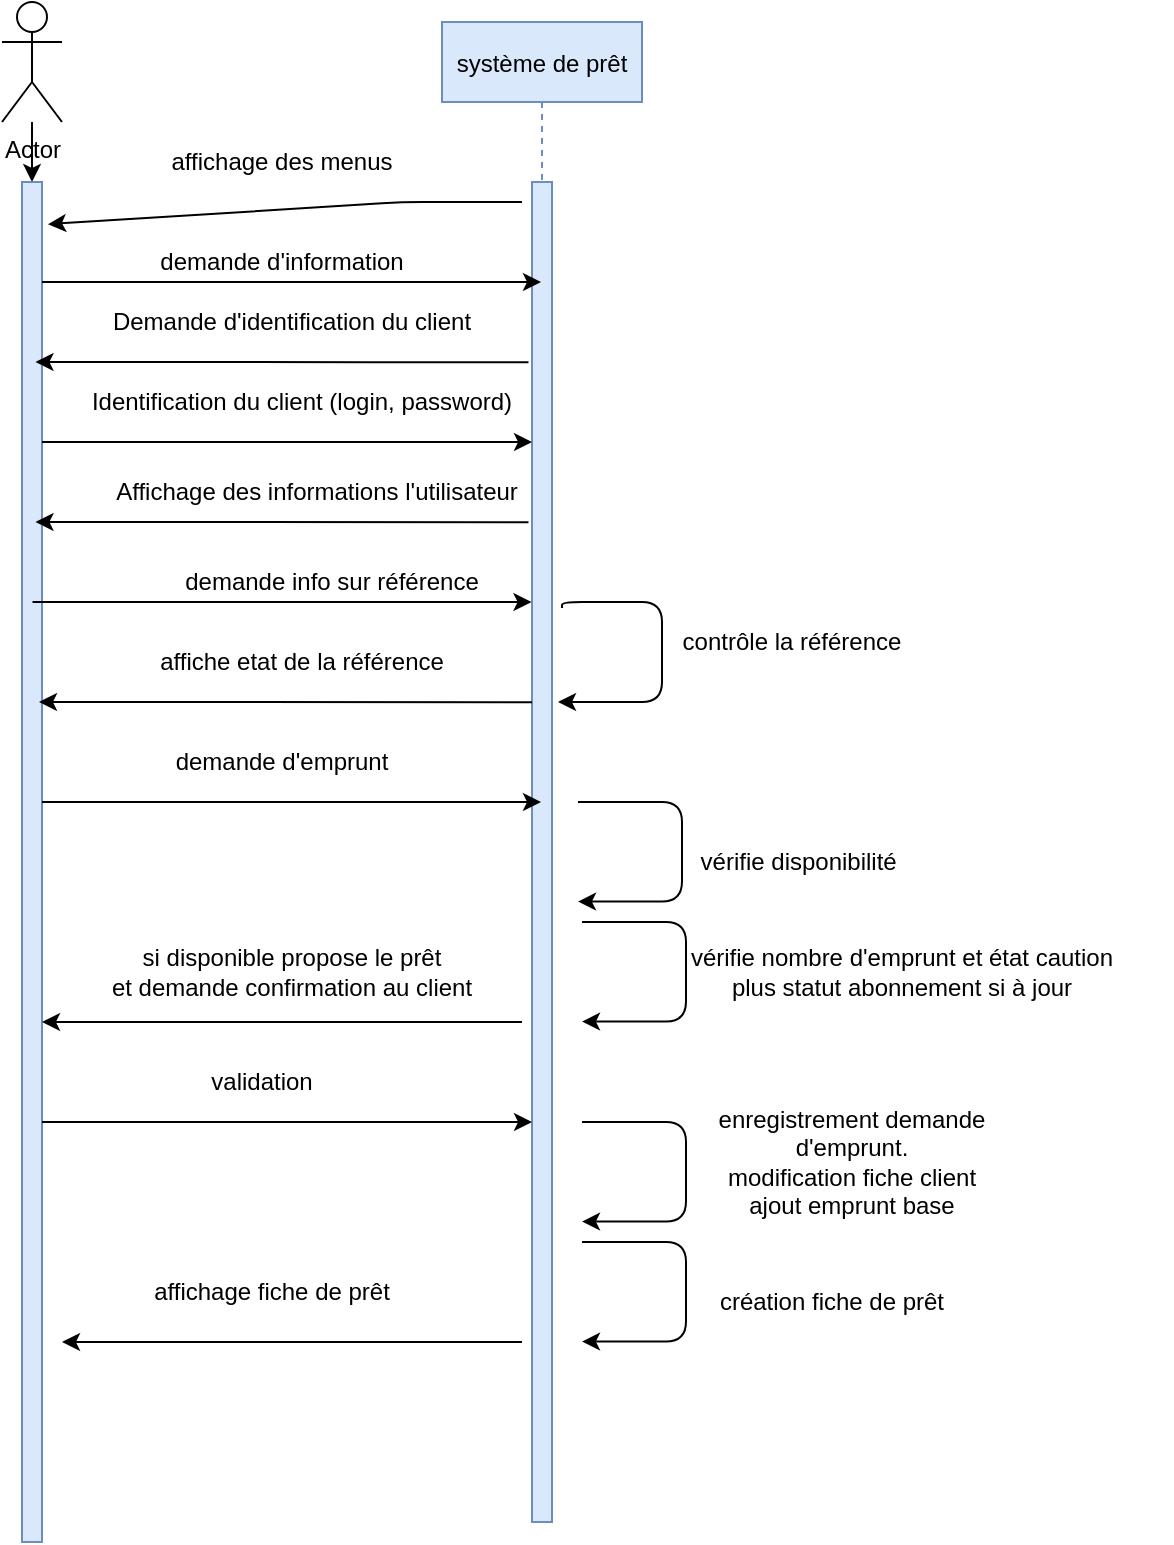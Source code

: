<mxfile version="13.9.9" type="device"><diagram id="kgpKYQtTHZ0yAKxKKP6v" name="Page-1"><mxGraphModel dx="1086" dy="806" grid="1" gridSize="10" guides="1" tooltips="1" connect="1" arrows="1" fold="1" page="1" pageScale="1" pageWidth="850" pageHeight="1100" math="0" shadow="0"><root><mxCell id="0"/><mxCell id="1" parent="0"/><mxCell id="3nuBFxr9cyL0pnOWT2aG-1" value="système de prêt" style="shape=umlLifeline;perimeter=lifelinePerimeter;container=1;collapsible=0;recursiveResize=0;rounded=0;shadow=0;strokeWidth=1;fillColor=#dae8fc;strokeColor=#6c8ebf;" parent="1" vertex="1"><mxGeometry x="370" y="230" width="100" height="300" as="geometry"/></mxCell><mxCell id="78gxtIDAQLX2qj0ahWQt-5" value="" style="edgeStyle=orthogonalEdgeStyle;rounded=0;orthogonalLoop=1;jettySize=auto;html=1;" edge="1" parent="1" source="78gxtIDAQLX2qj0ahWQt-1" target="78gxtIDAQLX2qj0ahWQt-2"><mxGeometry relative="1" as="geometry"/></mxCell><mxCell id="78gxtIDAQLX2qj0ahWQt-1" value="Actor" style="shape=umlActor;verticalLabelPosition=bottom;verticalAlign=top;html=1;outlineConnect=0;" vertex="1" parent="1"><mxGeometry x="150" y="220" width="30" height="60" as="geometry"/></mxCell><mxCell id="78gxtIDAQLX2qj0ahWQt-2" value="" style="points=[];perimeter=orthogonalPerimeter;rounded=0;shadow=0;strokeWidth=1;fillColor=#dae8fc;strokeColor=#6c8ebf;" vertex="1" parent="1"><mxGeometry x="160" y="310" width="10" height="680" as="geometry"/></mxCell><mxCell id="3nuBFxr9cyL0pnOWT2aG-2" value="" style="points=[];perimeter=orthogonalPerimeter;rounded=0;shadow=0;strokeWidth=1;fillColor=#dae8fc;strokeColor=#6c8ebf;" parent="1" vertex="1"><mxGeometry x="415" y="310" width="10" height="670" as="geometry"/></mxCell><mxCell id="78gxtIDAQLX2qj0ahWQt-6" value="" style="endArrow=classic;html=1;entryX=1.3;entryY=0.031;entryDx=0;entryDy=0;entryPerimeter=0;" edge="1" parent="1" target="78gxtIDAQLX2qj0ahWQt-2"><mxGeometry width="50" height="50" relative="1" as="geometry"><mxPoint x="410" y="320" as="sourcePoint"/><mxPoint x="450" y="390" as="targetPoint"/><Array as="points"><mxPoint x="350" y="320"/></Array></mxGeometry></mxCell><mxCell id="78gxtIDAQLX2qj0ahWQt-7" value="" style="endArrow=classic;html=1;fontSize=12;" edge="1" parent="1" target="3nuBFxr9cyL0pnOWT2aG-1"><mxGeometry width="50" height="50" relative="1" as="geometry"><mxPoint x="170" y="360" as="sourcePoint"/><mxPoint x="270" y="360" as="targetPoint"/></mxGeometry></mxCell><mxCell id="78gxtIDAQLX2qj0ahWQt-8" value="affichage des menus" style="text;html=1;strokeColor=none;fillColor=none;align=center;verticalAlign=middle;whiteSpace=wrap;rounded=0;fontSize=12;" vertex="1" parent="1"><mxGeometry x="220" y="290" width="140" height="20" as="geometry"/></mxCell><mxCell id="78gxtIDAQLX2qj0ahWQt-9" value="demande d'information" style="text;html=1;strokeColor=none;fillColor=none;align=center;verticalAlign=middle;whiteSpace=wrap;rounded=0;fontSize=12;" vertex="1" parent="1"><mxGeometry x="220" y="340" width="140" height="20" as="geometry"/></mxCell><mxCell id="78gxtIDAQLX2qj0ahWQt-10" value="" style="endArrow=classic;html=1;entryX=1.3;entryY=0.031;entryDx=0;entryDy=0;entryPerimeter=0;" edge="1" parent="1"><mxGeometry width="50" height="50" relative="1" as="geometry"><mxPoint x="413.25" y="400.08" as="sourcePoint"/><mxPoint x="166.75" y="400.0" as="targetPoint"/><Array as="points"><mxPoint x="343.75" y="400.08"/></Array></mxGeometry></mxCell><mxCell id="78gxtIDAQLX2qj0ahWQt-11" value="Demande d'identification du client" style="text;html=1;strokeColor=none;fillColor=none;align=center;verticalAlign=middle;whiteSpace=wrap;rounded=0;fontSize=12;" vertex="1" parent="1"><mxGeometry x="200" y="370" width="190" height="20" as="geometry"/></mxCell><mxCell id="78gxtIDAQLX2qj0ahWQt-13" value="" style="endArrow=classic;html=1;fontSize=12;" edge="1" parent="1"><mxGeometry width="50" height="50" relative="1" as="geometry"><mxPoint x="170" y="440" as="sourcePoint"/><mxPoint x="415" y="440" as="targetPoint"/></mxGeometry></mxCell><mxCell id="78gxtIDAQLX2qj0ahWQt-14" value="Identification du client (login, password)" style="text;html=1;strokeColor=none;fillColor=none;align=center;verticalAlign=middle;whiteSpace=wrap;rounded=0;fontSize=12;" vertex="1" parent="1"><mxGeometry x="185" y="410" width="230" height="20" as="geometry"/></mxCell><mxCell id="78gxtIDAQLX2qj0ahWQt-18" value="Affichage des informations l'utilisateur" style="text;html=1;strokeColor=none;fillColor=none;align=center;verticalAlign=middle;whiteSpace=wrap;rounded=0;fontSize=12;" vertex="1" parent="1"><mxGeometry x="150" y="455" width="315" height="20" as="geometry"/></mxCell><mxCell id="78gxtIDAQLX2qj0ahWQt-20" value="" style="endArrow=classic;html=1;fontSize=12;" edge="1" parent="1"><mxGeometry width="50" height="50" relative="1" as="geometry"><mxPoint x="165.25" y="520" as="sourcePoint"/><mxPoint x="414.75" y="520" as="targetPoint"/></mxGeometry></mxCell><mxCell id="78gxtIDAQLX2qj0ahWQt-21" value="demande info sur référence" style="text;html=1;strokeColor=none;fillColor=none;align=center;verticalAlign=middle;whiteSpace=wrap;rounded=0;fontSize=12;" vertex="1" parent="1"><mxGeometry x="220" y="500" width="190" height="20" as="geometry"/></mxCell><mxCell id="78gxtIDAQLX2qj0ahWQt-22" value="" style="endArrow=classic;html=1;entryX=1.3;entryY=0.031;entryDx=0;entryDy=0;entryPerimeter=0;" edge="1" parent="1"><mxGeometry width="50" height="50" relative="1" as="geometry"><mxPoint x="413.25" y="480.08" as="sourcePoint"/><mxPoint x="166.75" y="480" as="targetPoint"/><Array as="points"/></mxGeometry></mxCell><mxCell id="78gxtIDAQLX2qj0ahWQt-24" value="" style="edgeStyle=segmentEdgeStyle;endArrow=classic;html=1;fontSize=12;exitX=1.5;exitY=0.318;exitDx=0;exitDy=0;exitPerimeter=0;" edge="1" parent="1" source="3nuBFxr9cyL0pnOWT2aG-2"><mxGeometry width="50" height="50" relative="1" as="geometry"><mxPoint x="440" y="680" as="sourcePoint"/><mxPoint x="428" y="570" as="targetPoint"/><Array as="points"><mxPoint x="430" y="520"/><mxPoint x="480" y="520"/><mxPoint x="480" y="570"/></Array></mxGeometry></mxCell><mxCell id="78gxtIDAQLX2qj0ahWQt-25" value="contrôle la référence" style="text;html=1;strokeColor=none;fillColor=none;align=center;verticalAlign=middle;whiteSpace=wrap;rounded=0;fontSize=12;" vertex="1" parent="1"><mxGeometry x="410" y="530" width="270" height="20" as="geometry"/></mxCell><mxCell id="78gxtIDAQLX2qj0ahWQt-26" value="" style="endArrow=classic;html=1;entryX=1.3;entryY=0.031;entryDx=0;entryDy=0;entryPerimeter=0;" edge="1" parent="1"><mxGeometry width="50" height="50" relative="1" as="geometry"><mxPoint x="415" y="570.08" as="sourcePoint"/><mxPoint x="168.5" y="570" as="targetPoint"/><Array as="points"/></mxGeometry></mxCell><mxCell id="78gxtIDAQLX2qj0ahWQt-27" value="affiche etat de la référence" style="text;html=1;strokeColor=none;fillColor=none;align=center;verticalAlign=middle;whiteSpace=wrap;rounded=0;fontSize=12;" vertex="1" parent="1"><mxGeometry x="200" y="540" width="200" height="20" as="geometry"/></mxCell><mxCell id="78gxtIDAQLX2qj0ahWQt-28" value="demande d'emprunt" style="text;html=1;strokeColor=none;fillColor=none;align=center;verticalAlign=middle;whiteSpace=wrap;rounded=0;fontSize=12;" vertex="1" parent="1"><mxGeometry x="195" y="590" width="190" height="20" as="geometry"/></mxCell><mxCell id="78gxtIDAQLX2qj0ahWQt-29" value="" style="endArrow=classic;html=1;fontSize=12;" edge="1" parent="1"><mxGeometry width="50" height="50" relative="1" as="geometry"><mxPoint x="170" y="620" as="sourcePoint"/><mxPoint x="419.5" y="620" as="targetPoint"/></mxGeometry></mxCell><mxCell id="78gxtIDAQLX2qj0ahWQt-30" value="" style="edgeStyle=segmentEdgeStyle;endArrow=classic;html=1;fontSize=12;exitX=1.3;exitY=0.457;exitDx=0;exitDy=0;exitPerimeter=0;" edge="1" parent="1"><mxGeometry width="50" height="50" relative="1" as="geometry"><mxPoint x="438" y="620.02" as="sourcePoint"/><mxPoint x="438" y="669.8" as="targetPoint"/><Array as="points"><mxPoint x="490" y="619.8"/></Array></mxGeometry></mxCell><mxCell id="78gxtIDAQLX2qj0ahWQt-31" value="" style="edgeStyle=segmentEdgeStyle;endArrow=classic;html=1;fontSize=12;exitX=1.3;exitY=0.457;exitDx=0;exitDy=0;exitPerimeter=0;" edge="1" parent="1"><mxGeometry width="50" height="50" relative="1" as="geometry"><mxPoint x="440" y="680.02" as="sourcePoint"/><mxPoint x="440" y="729.8" as="targetPoint"/><Array as="points"><mxPoint x="492" y="679.8"/></Array></mxGeometry></mxCell><mxCell id="78gxtIDAQLX2qj0ahWQt-32" value="vérifie disponibilité&amp;nbsp;" style="text;html=1;strokeColor=none;fillColor=none;align=center;verticalAlign=middle;whiteSpace=wrap;rounded=0;fontSize=12;" vertex="1" parent="1"><mxGeometry x="415" y="640" width="270" height="20" as="geometry"/></mxCell><mxCell id="78gxtIDAQLX2qj0ahWQt-33" value="vérifie nombre d'emprunt et état caution&lt;br&gt;plus statut abonnement si à jour" style="text;html=1;strokeColor=none;fillColor=none;align=center;verticalAlign=middle;whiteSpace=wrap;rounded=0;fontSize=12;" vertex="1" parent="1"><mxGeometry x="465" y="670" width="270" height="70" as="geometry"/></mxCell><mxCell id="78gxtIDAQLX2qj0ahWQt-34" value="" style="endArrow=classic;html=1;fontSize=12;" edge="1" parent="1"><mxGeometry width="50" height="50" relative="1" as="geometry"><mxPoint x="410" y="730" as="sourcePoint"/><mxPoint x="170" y="730" as="targetPoint"/></mxGeometry></mxCell><mxCell id="78gxtIDAQLX2qj0ahWQt-35" value="si disponible propose le prêt&lt;br&gt;et demande confirmation au client" style="text;html=1;strokeColor=none;fillColor=none;align=center;verticalAlign=middle;whiteSpace=wrap;rounded=0;fontSize=12;" vertex="1" parent="1"><mxGeometry x="200" y="695" width="190" height="20" as="geometry"/></mxCell><mxCell id="78gxtIDAQLX2qj0ahWQt-36" value="" style="endArrow=classic;html=1;fontSize=12;" edge="1" parent="1"><mxGeometry width="50" height="50" relative="1" as="geometry"><mxPoint x="170" y="780" as="sourcePoint"/><mxPoint x="415" y="780" as="targetPoint"/></mxGeometry></mxCell><mxCell id="78gxtIDAQLX2qj0ahWQt-37" value="validation" style="text;html=1;strokeColor=none;fillColor=none;align=center;verticalAlign=middle;whiteSpace=wrap;rounded=0;fontSize=12;" vertex="1" parent="1"><mxGeometry x="260" y="750" width="40" height="20" as="geometry"/></mxCell><mxCell id="78gxtIDAQLX2qj0ahWQt-39" value="" style="edgeStyle=segmentEdgeStyle;endArrow=classic;html=1;fontSize=12;exitX=1.3;exitY=0.457;exitDx=0;exitDy=0;exitPerimeter=0;" edge="1" parent="1"><mxGeometry width="50" height="50" relative="1" as="geometry"><mxPoint x="440" y="780.02" as="sourcePoint"/><mxPoint x="440" y="829.8" as="targetPoint"/><Array as="points"><mxPoint x="492" y="779.8"/></Array></mxGeometry></mxCell><mxCell id="78gxtIDAQLX2qj0ahWQt-40" value="" style="edgeStyle=segmentEdgeStyle;endArrow=classic;html=1;fontSize=12;exitX=1.3;exitY=0.457;exitDx=0;exitDy=0;exitPerimeter=0;" edge="1" parent="1"><mxGeometry width="50" height="50" relative="1" as="geometry"><mxPoint x="440" y="840.02" as="sourcePoint"/><mxPoint x="440" y="889.8" as="targetPoint"/><Array as="points"><mxPoint x="492" y="839.8"/></Array></mxGeometry></mxCell><mxCell id="78gxtIDAQLX2qj0ahWQt-41" value="enregistrement demande d'emprunt.&lt;br&gt;modification fiche client&lt;br&gt;ajout emprunt base" style="text;html=1;strokeColor=none;fillColor=none;align=center;verticalAlign=middle;whiteSpace=wrap;rounded=0;fontSize=12;" vertex="1" parent="1"><mxGeometry x="500" y="780" width="150" height="40" as="geometry"/></mxCell><mxCell id="78gxtIDAQLX2qj0ahWQt-42" value="création fiche de prêt" style="text;html=1;strokeColor=none;fillColor=none;align=center;verticalAlign=middle;whiteSpace=wrap;rounded=0;fontSize=12;" vertex="1" parent="1"><mxGeometry x="480" y="850" width="170" height="40" as="geometry"/></mxCell><mxCell id="78gxtIDAQLX2qj0ahWQt-43" value="" style="endArrow=classic;html=1;fontSize=12;" edge="1" parent="1"><mxGeometry width="50" height="50" relative="1" as="geometry"><mxPoint x="410" y="890" as="sourcePoint"/><mxPoint x="180" y="890" as="targetPoint"/></mxGeometry></mxCell><mxCell id="78gxtIDAQLX2qj0ahWQt-44" value="affichage fiche de prêt" style="text;html=1;strokeColor=none;fillColor=none;align=center;verticalAlign=middle;whiteSpace=wrap;rounded=0;fontSize=12;" vertex="1" parent="1"><mxGeometry x="180" y="850" width="210" height="30" as="geometry"/></mxCell></root></mxGraphModel></diagram></mxfile>